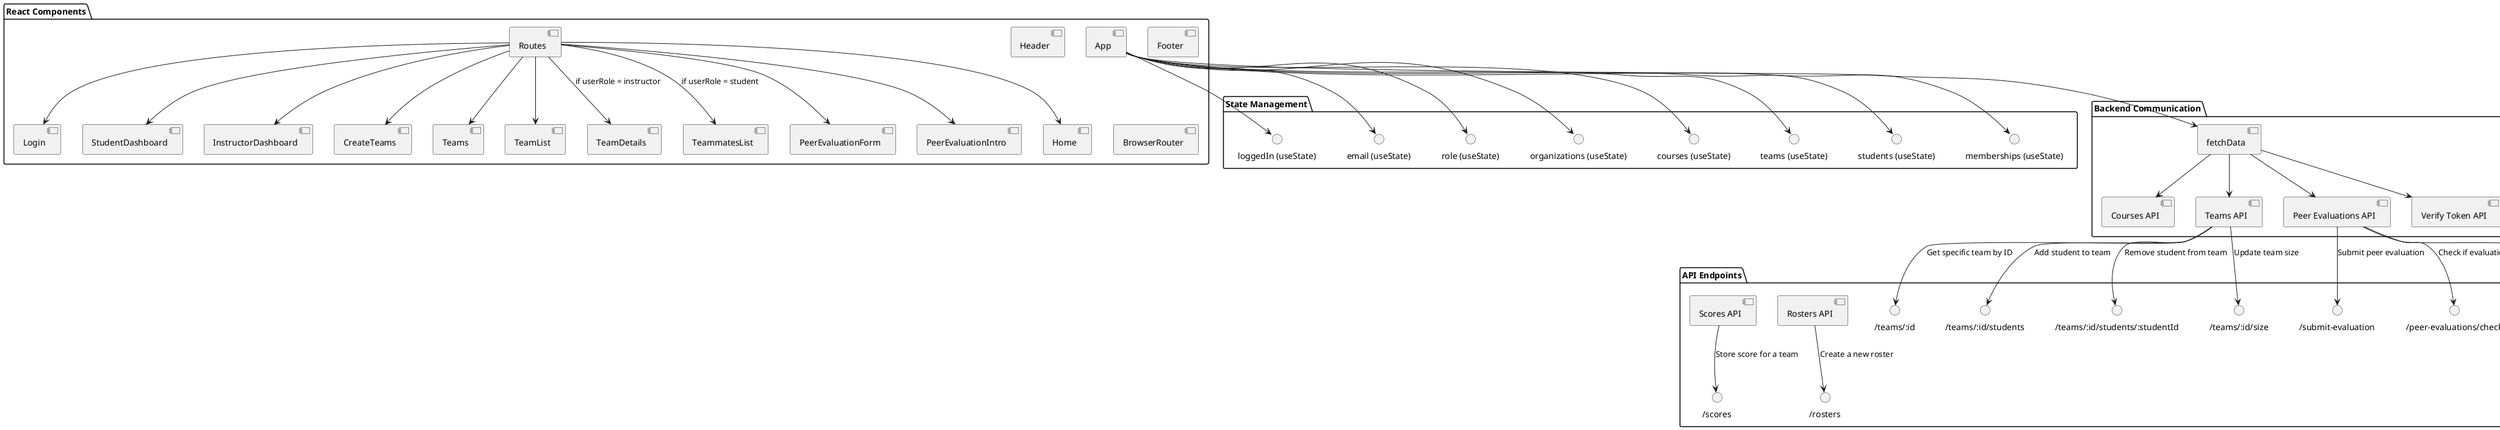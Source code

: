 @startuml
skinparam layout left to right direction

package "React Components" {
    [App]
    [Header]
    [Footer]
    [BrowserRouter]
    [Routes]
    [Home]
    [Login]
    [StudentDashboard]
    [InstructorDashboard]
    [CreateTeams]
    [Teams]
    [TeamList]
    [TeamDetails]
    [TeammatesList]
    [PeerEvaluationForm]
    [PeerEvaluationIntro]
}

package "State Management" {
    [App] --> "loggedIn (useState)"
    [App] --> "email (useState)"
    [App] --> "role (useState)"
    [App] --> "organizations (useState)"
    [App] --> "courses (useState)"
    [App] --> "teams (useState)"
    [App] --> "students (useState)"
    [App] --> "memberships (useState)"
}

package "Backend Communication" {
    [App] --> [fetchData]
    [fetchData] --> [Courses API]
    [fetchData] --> [Teams API]
    [fetchData] --> [Peer Evaluations API]
    [fetchData] --> [Verify Token API]
}

package "API Endpoints" {
    [Teams API] --> "/teams/:id" : "Get specific team by ID"
    [Teams API] --> "/teams/:id/students" : "Add student to team"
    [Teams API] --> "/teams/:id/students/:studentId" : "Remove student from team"
    [Teams API] --> "/teams/:id/size" : "Update team size"
    [Peer Evaluations API] --> "/submit-evaluation" : "Submit peer evaluation"
    [Peer Evaluations API] --> "/peer-evaluations/check" : "Check if evaluation exists"
    [Peer Evaluations API] --> "/peer-evaluations/feedback" : "Get team feedback"
    [Rosters API] --> "/rosters" : "Create a new roster"
    [Scores API] --> "/scores" : "Store score for a team"
}

[Routes] --> [Home]
[Routes] --> [Login]
[Routes] --> [StudentDashboard]
[Routes] --> [InstructorDashboard]
[Routes] --> [CreateTeams]
[Routes] --> [Teams]
[Routes] --> [TeamList]
[Routes] --> [TeamDetails] : "if userRole = instructor"
[Routes] --> [TeammatesList] : "if userRole = student"
[Routes] --> [PeerEvaluationForm]
[Routes] --> [PeerEvaluationIntro]

@enduml

